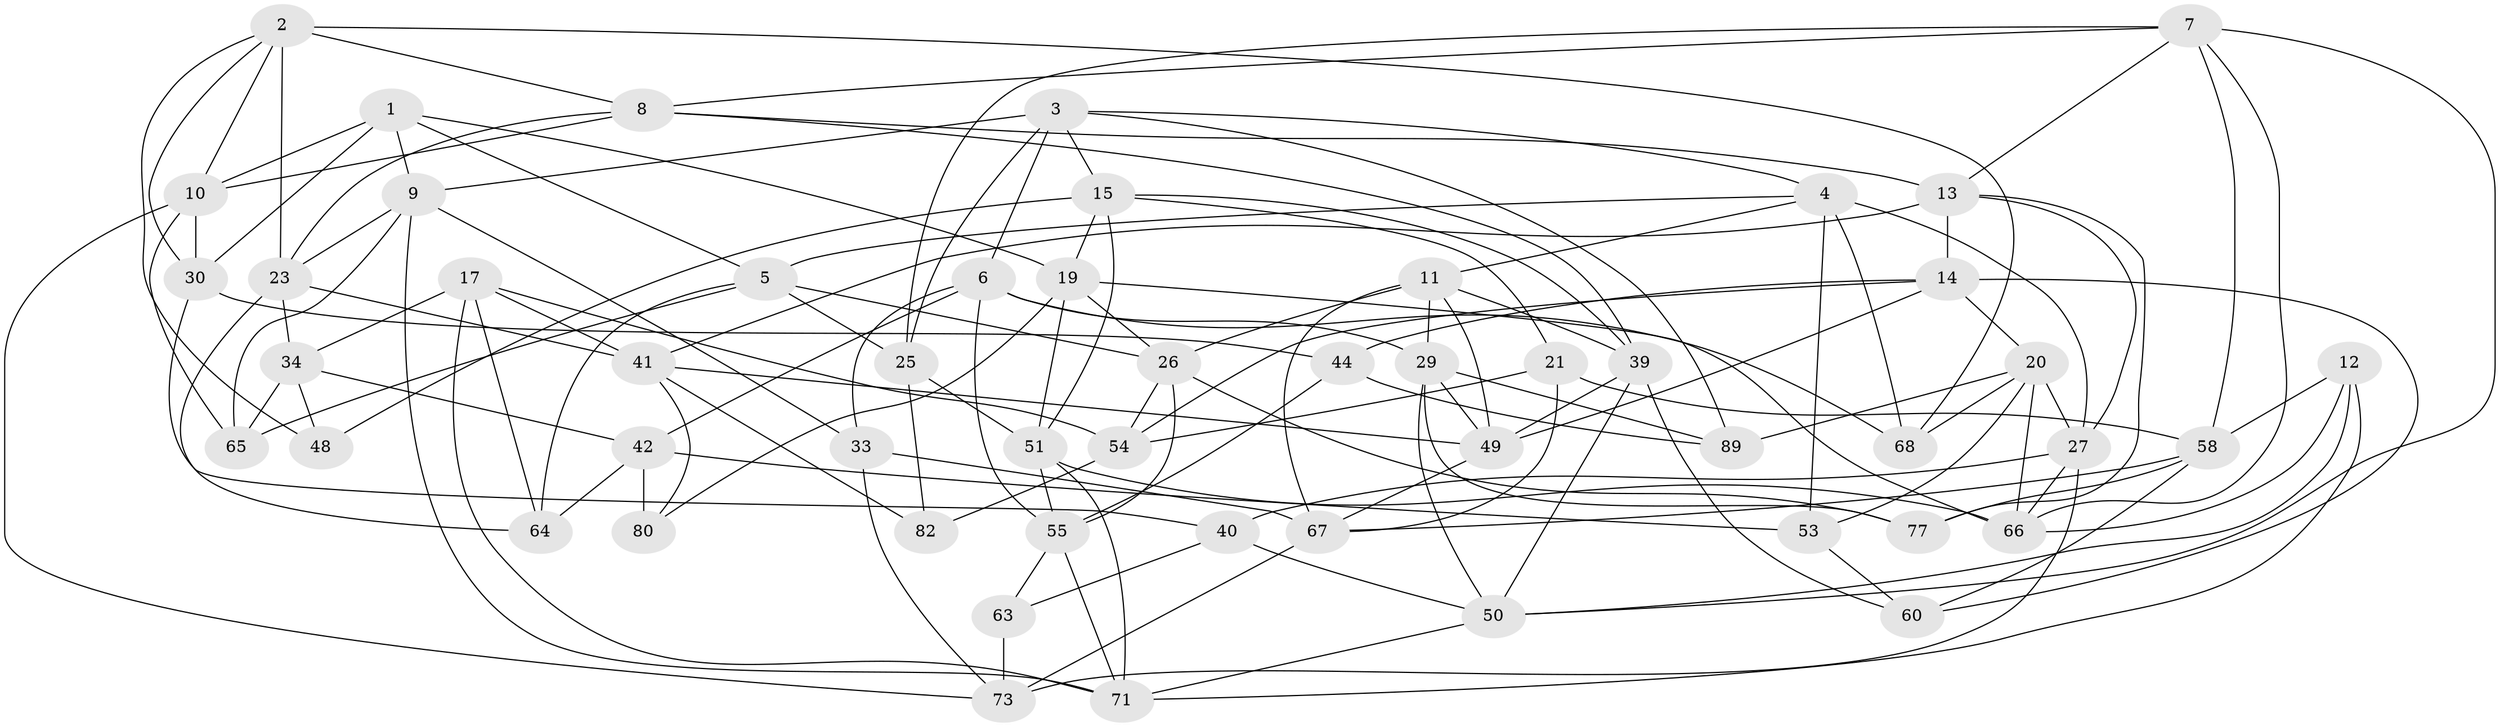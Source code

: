// original degree distribution, {4: 1.0}
// Generated by graph-tools (version 1.1) at 2025/42/03/06/25 10:42:23]
// undirected, 53 vertices, 137 edges
graph export_dot {
graph [start="1"]
  node [color=gray90,style=filled];
  1 [super="+24"];
  2 [super="+18"];
  3 [super="+32"];
  4 [super="+69"];
  5 [super="+70"];
  6 [super="+57"];
  7 [super="+16"];
  8 [super="+43"];
  9 [super="+38"];
  10 [super="+36"];
  11 [super="+62"];
  12;
  13 [super="+22"];
  14 [super="+81"];
  15 [super="+37"];
  17 [super="+45"];
  19 [super="+72"];
  20 [super="+79"];
  21;
  23 [super="+28"];
  25 [super="+86"];
  26 [super="+59"];
  27 [super="+78"];
  29 [super="+47"];
  30 [super="+31"];
  33;
  34 [super="+35"];
  39 [super="+75"];
  40;
  41 [super="+46"];
  42 [super="+84"];
  44;
  48;
  49 [super="+56"];
  50 [super="+52"];
  51 [super="+88"];
  53;
  54 [super="+85"];
  55 [super="+61"];
  58 [super="+87"];
  60;
  63;
  64;
  65;
  66 [super="+74"];
  67 [super="+83"];
  68;
  71 [super="+76"];
  73 [super="+90"];
  77;
  80;
  82;
  89;
  1 -- 9;
  1 -- 30 [weight=2];
  1 -- 10;
  1 -- 19;
  1 -- 5;
  2 -- 48;
  2 -- 30;
  2 -- 68;
  2 -- 8;
  2 -- 10;
  2 -- 23;
  3 -- 89;
  3 -- 6;
  3 -- 4;
  3 -- 25;
  3 -- 9;
  3 -- 15;
  4 -- 5;
  4 -- 68;
  4 -- 27;
  4 -- 11;
  4 -- 53;
  5 -- 25;
  5 -- 65;
  5 -- 64;
  5 -- 26;
  6 -- 68;
  6 -- 33;
  6 -- 29;
  6 -- 42;
  6 -- 55;
  7 -- 66;
  7 -- 50;
  7 -- 8;
  7 -- 25;
  7 -- 58;
  7 -- 13;
  8 -- 23;
  8 -- 10;
  8 -- 13;
  8 -- 39;
  9 -- 33;
  9 -- 65;
  9 -- 71;
  9 -- 23;
  10 -- 65;
  10 -- 73;
  10 -- 30;
  11 -- 29;
  11 -- 26;
  11 -- 67;
  11 -- 49;
  11 -- 39;
  12 -- 50;
  12 -- 66;
  12 -- 58;
  12 -- 71;
  13 -- 77;
  13 -- 27;
  13 -- 41;
  13 -- 14;
  14 -- 60;
  14 -- 49;
  14 -- 54;
  14 -- 44;
  14 -- 20;
  15 -- 39;
  15 -- 48;
  15 -- 19;
  15 -- 21;
  15 -- 51;
  17 -- 64;
  17 -- 54 [weight=2];
  17 -- 41;
  17 -- 34;
  17 -- 71;
  19 -- 80;
  19 -- 26;
  19 -- 66;
  19 -- 51;
  20 -- 53;
  20 -- 27;
  20 -- 66;
  20 -- 89;
  20 -- 68;
  21 -- 67;
  21 -- 58;
  21 -- 54;
  23 -- 64;
  23 -- 41;
  23 -- 34;
  25 -- 82 [weight=2];
  25 -- 51;
  26 -- 77;
  26 -- 55;
  26 -- 54;
  27 -- 73;
  27 -- 66;
  27 -- 40;
  29 -- 49;
  29 -- 89;
  29 -- 77;
  29 -- 50;
  30 -- 40;
  30 -- 44;
  33 -- 67;
  33 -- 73;
  34 -- 48 [weight=2];
  34 -- 65;
  34 -- 42;
  39 -- 49;
  39 -- 50;
  39 -- 60;
  40 -- 50;
  40 -- 63;
  41 -- 82;
  41 -- 49;
  41 -- 80;
  42 -- 64;
  42 -- 80 [weight=2];
  42 -- 53;
  44 -- 89;
  44 -- 55;
  49 -- 67;
  50 -- 71;
  51 -- 55;
  51 -- 66;
  51 -- 71;
  53 -- 60;
  54 -- 82;
  55 -- 63;
  55 -- 71;
  58 -- 77;
  58 -- 60;
  58 -- 67;
  63 -- 73 [weight=2];
  67 -- 73;
}
